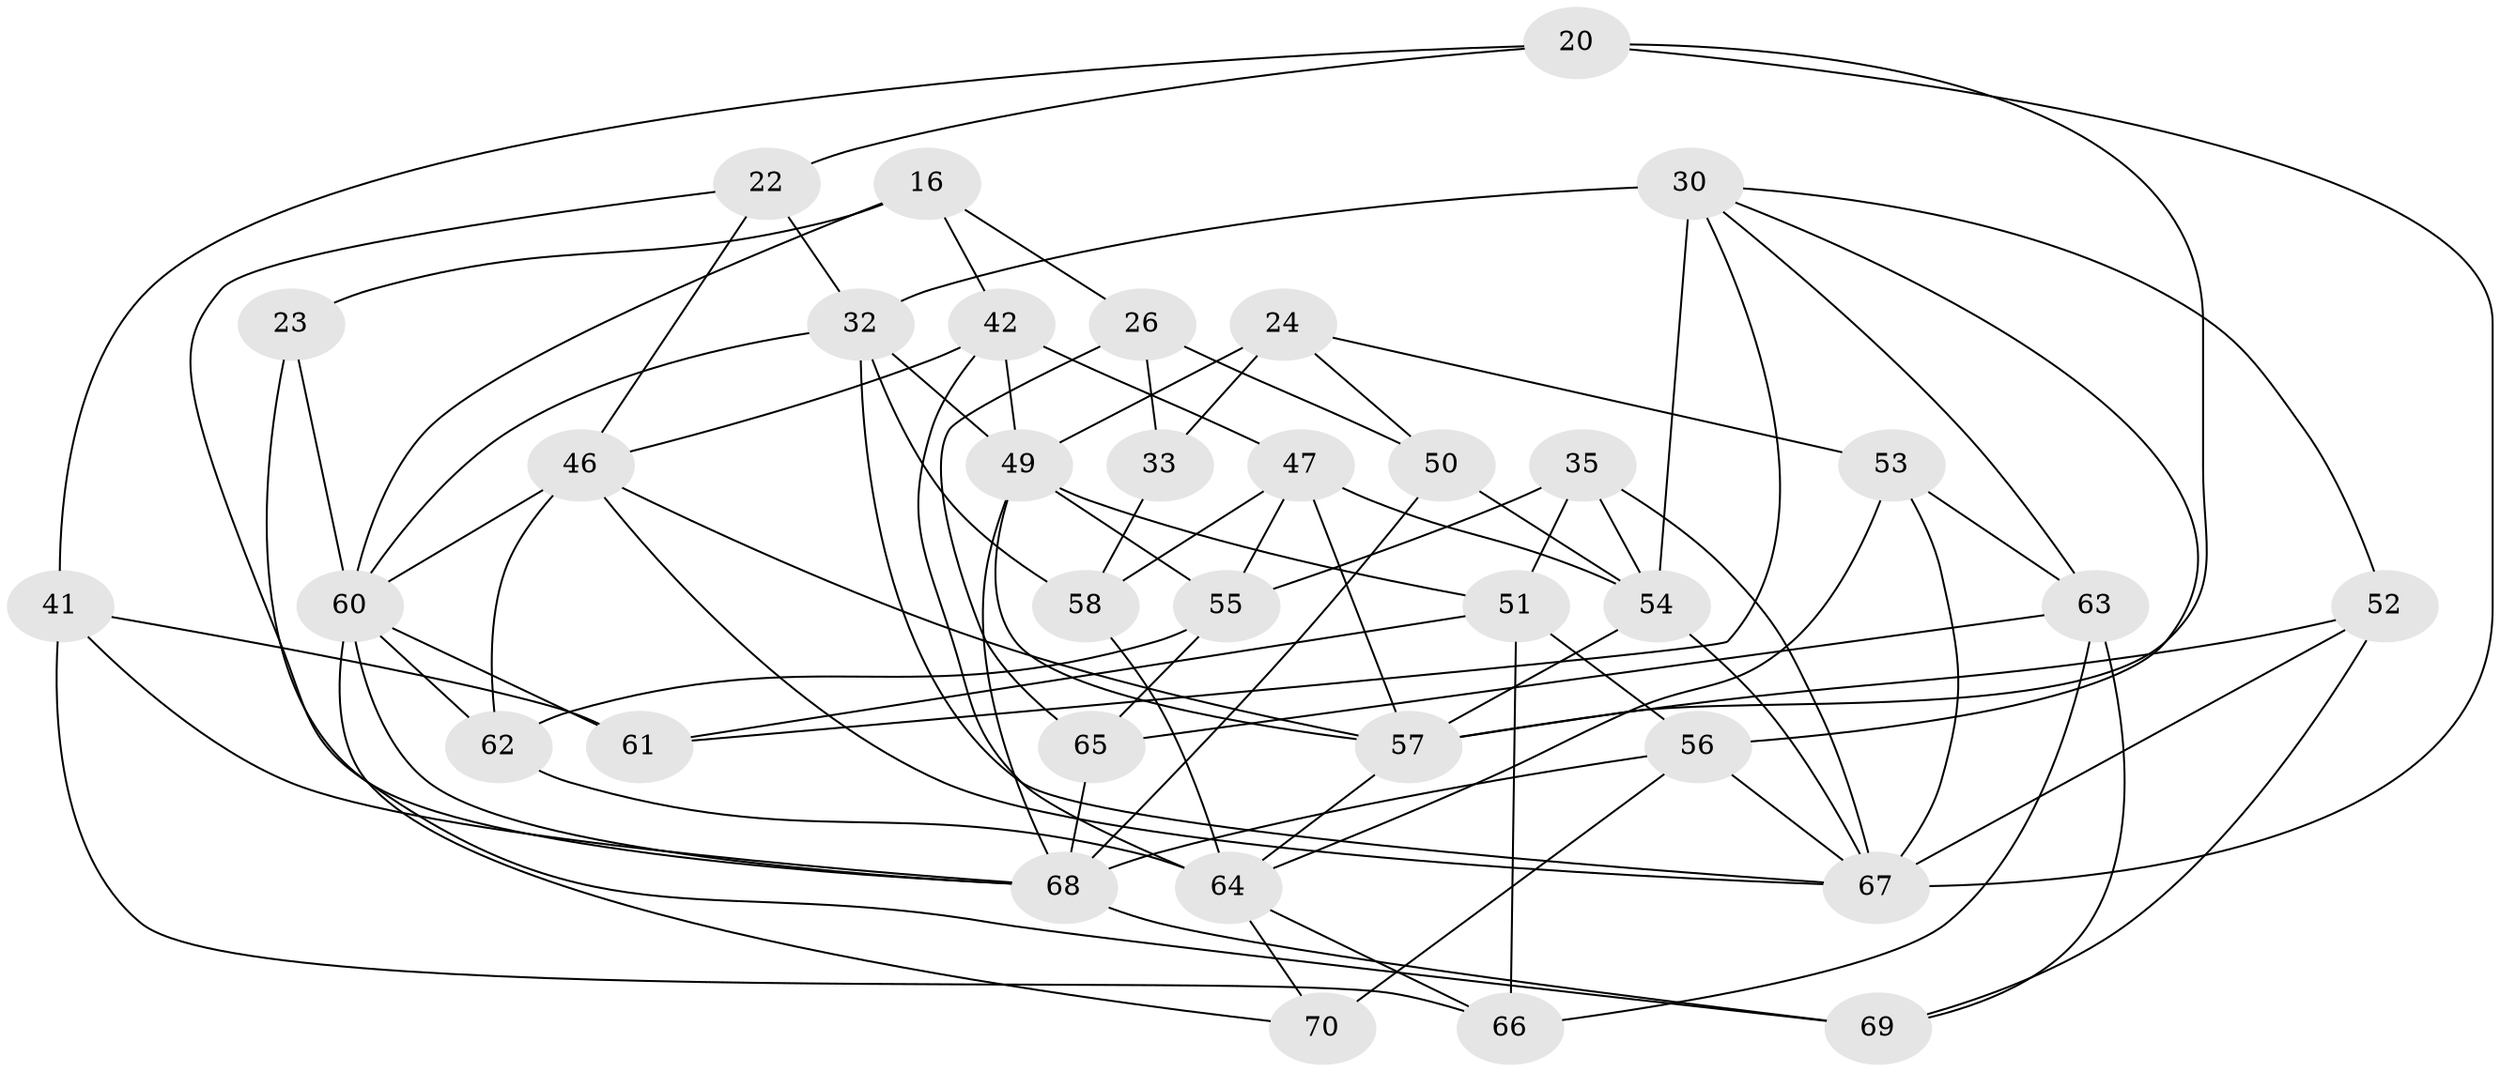 // original degree distribution, {4: 1.0}
// Generated by graph-tools (version 1.1) at 2025/02/03/04/25 22:02:01]
// undirected, 35 vertices, 86 edges
graph export_dot {
graph [start="1"]
  node [color=gray90,style=filled];
  16 [super="+3"];
  20;
  22;
  23;
  24 [super="+21"];
  26;
  30 [super="+18+25+19"];
  32 [super="+8"];
  33;
  35 [super="+27"];
  41;
  42 [super="+31"];
  46 [super="+40"];
  47 [super="+43"];
  49 [super="+13+28"];
  50;
  51 [super="+17"];
  52;
  53;
  54 [super="+45+29"];
  55 [super="+38"];
  56 [super="+36"];
  57 [super="+34"];
  58;
  60 [super="+15+39"];
  61;
  62 [super="+59"];
  63 [super="+48"];
  64 [super="+2+44"];
  65;
  66;
  67 [super="+9+14"];
  68 [super="+37"];
  69;
  70;
  16 -- 42 [weight=2];
  16 -- 23 [weight=2];
  16 -- 26;
  16 -- 60;
  20 -- 67;
  20 -- 41;
  20 -- 22;
  20 -- 57;
  22 -- 46;
  22 -- 32;
  22 -- 68;
  23 -- 60;
  23 -- 69;
  24 -- 53;
  24 -- 33 [weight=2];
  24 -- 50;
  24 -- 49 [weight=2];
  26 -- 33;
  26 -- 65;
  26 -- 50;
  30 -- 32 [weight=4];
  30 -- 54 [weight=3];
  30 -- 63 [weight=2];
  30 -- 56;
  30 -- 52;
  30 -- 61;
  32 -- 58;
  32 -- 67;
  32 -- 49 [weight=2];
  32 -- 60;
  33 -- 58;
  35 -- 51 [weight=2];
  35 -- 67;
  35 -- 55 [weight=2];
  35 -- 54;
  41 -- 68;
  41 -- 61;
  41 -- 66;
  42 -- 64;
  42 -- 47;
  42 -- 46;
  42 -- 49;
  46 -- 57 [weight=2];
  46 -- 60;
  46 -- 62 [weight=2];
  46 -- 67;
  47 -- 58;
  47 -- 57 [weight=2];
  47 -- 55;
  47 -- 54;
  49 -- 55;
  49 -- 51;
  49 -- 57 [weight=2];
  49 -- 68;
  50 -- 68;
  50 -- 54;
  51 -- 66;
  51 -- 56;
  51 -- 61;
  52 -- 57;
  52 -- 69;
  52 -- 67;
  53 -- 63;
  53 -- 64;
  53 -- 67;
  54 -- 57;
  54 -- 67;
  55 -- 65;
  55 -- 62;
  56 -- 70 [weight=2];
  56 -- 67;
  56 -- 68;
  57 -- 64;
  58 -- 64;
  60 -- 70;
  60 -- 68;
  60 -- 61;
  60 -- 62;
  62 -- 64 [weight=2];
  63 -- 69;
  63 -- 65;
  63 -- 66;
  64 -- 70;
  64 -- 66;
  65 -- 68;
  68 -- 69;
}
